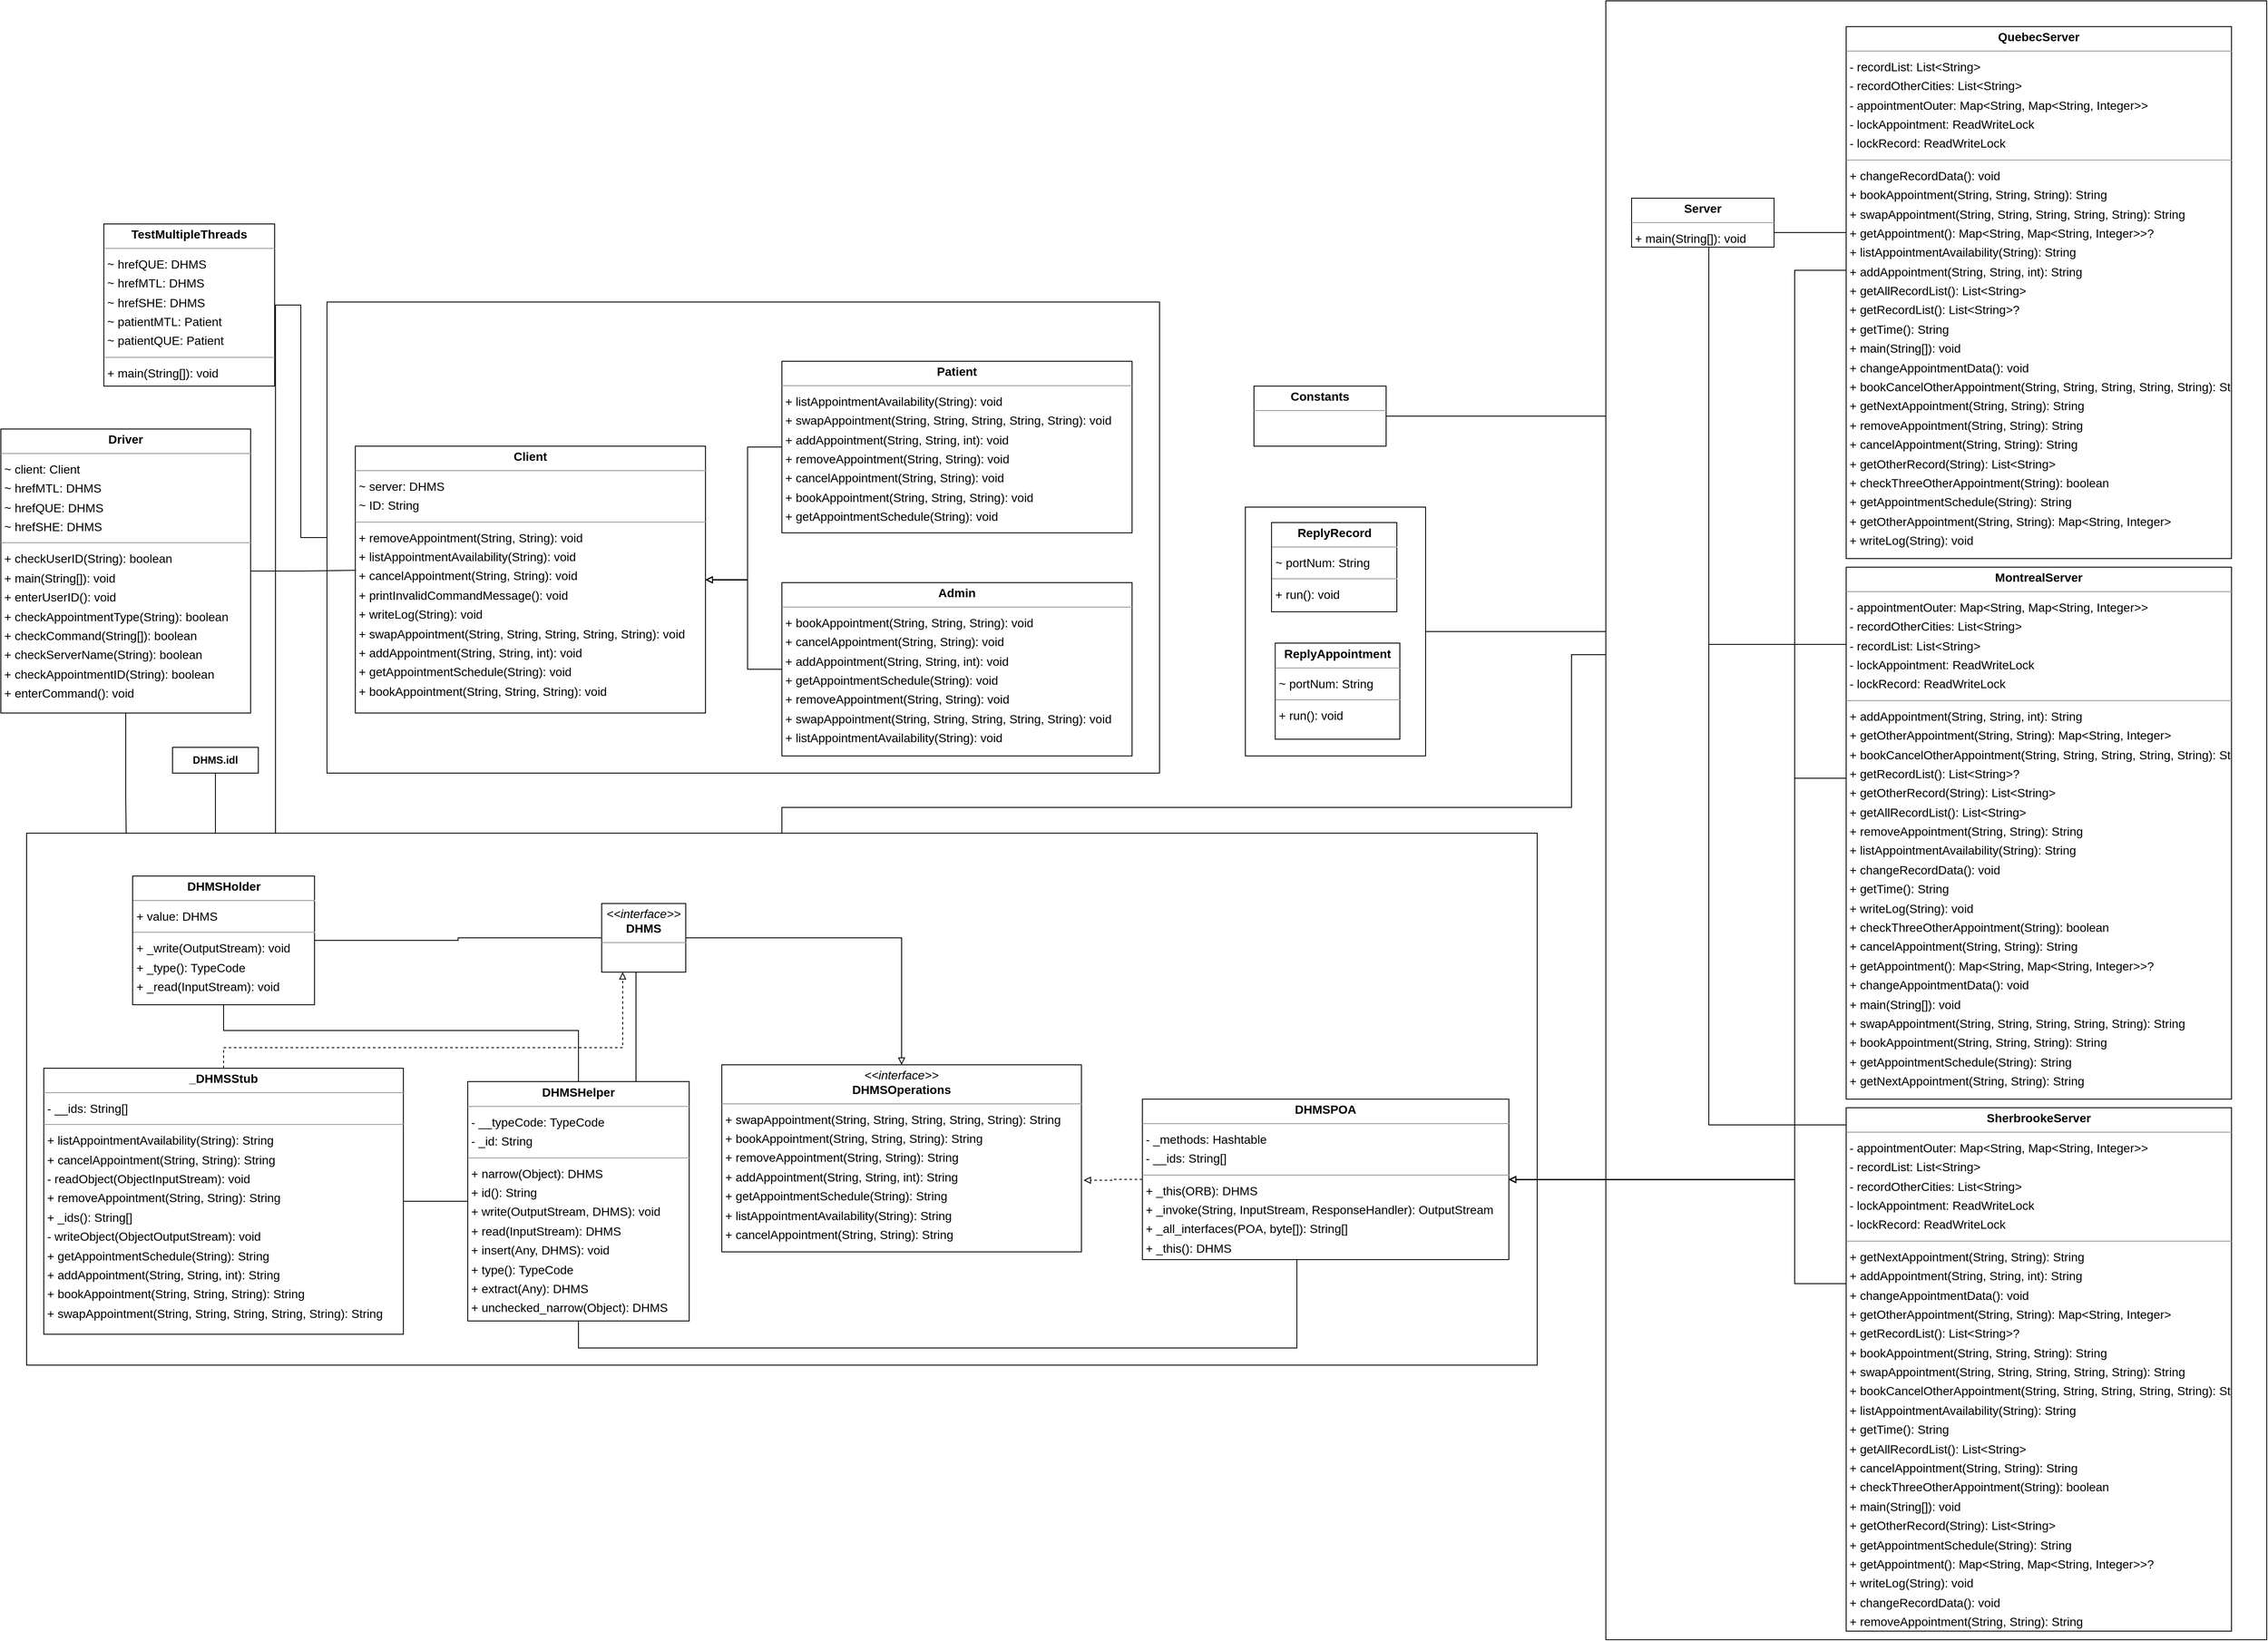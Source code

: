 <mxfile version="16.4.0" type="device"><diagram id="8j2twFAvxU2nmPBrxbak" name="Page-1"><mxGraphModel dx="2254" dy="1381" grid="1" gridSize="10" guides="1" tooltips="1" connect="1" arrows="1" fold="1" page="0" pageScale="1" pageWidth="827" pageHeight="1169" background="none" math="0" shadow="0"><root><mxCell id="0"/><mxCell id="1" parent="0"/><mxCell id="OotrBmsqUo1pVsnrVpW--10" value="" style="rounded=0;whiteSpace=wrap;html=1;" parent="1" vertex="1"><mxGeometry x="830" y="480" width="210" height="290" as="geometry"/></mxCell><mxCell id="OotrBmsqUo1pVsnrVpW--28" style="edgeStyle=orthogonalEdgeStyle;rounded=0;orthogonalLoop=1;jettySize=auto;html=1;entryX=1;entryY=0.5;entryDx=0;entryDy=0;endArrow=none;endFill=0;strokeColor=#000000;" parent="1" source="OotrBmsqUo1pVsnrVpW--12" target="OotrBmsqUo1pVsnrVpW--10" edge="1"><mxGeometry relative="1" as="geometry"><Array as="points"><mxPoint x="1200" y="625"/><mxPoint x="1200" y="625"/></Array></mxGeometry></mxCell><mxCell id="OotrBmsqUo1pVsnrVpW--29" style="edgeStyle=orthogonalEdgeStyle;rounded=0;orthogonalLoop=1;jettySize=auto;html=1;entryX=1;entryY=0.5;entryDx=0;entryDy=0;endArrow=none;endFill=0;strokeColor=#000000;" parent="1" source="OotrBmsqUo1pVsnrVpW--12" target="node6" edge="1"><mxGeometry relative="1" as="geometry"><Array as="points"><mxPoint x="1170" y="374"/><mxPoint x="1170" y="374"/></Array></mxGeometry></mxCell><mxCell id="OotrBmsqUo1pVsnrVpW--12" value="" style="rounded=0;whiteSpace=wrap;html=1;" parent="1" vertex="1"><mxGeometry x="1250" y="-110" width="770" height="1910" as="geometry"/></mxCell><mxCell id="OotrBmsqUo1pVsnrVpW--27" style="edgeStyle=orthogonalEdgeStyle;rounded=0;orthogonalLoop=1;jettySize=auto;html=1;entryX=0;entryY=0.421;entryDx=0;entryDy=0;entryPerimeter=0;endArrow=none;endFill=0;strokeColor=#000000;" parent="1" source="OotrBmsqUo1pVsnrVpW--9" target="OotrBmsqUo1pVsnrVpW--12" edge="1"><mxGeometry relative="1" as="geometry"><Array as="points"><mxPoint x="290" y="830"/><mxPoint x="1210" y="830"/><mxPoint x="1210" y="652"/></Array></mxGeometry></mxCell><mxCell id="OotrBmsqUo1pVsnrVpW--9" value="" style="rounded=0;whiteSpace=wrap;html=1;" parent="1" vertex="1"><mxGeometry x="-590" y="860" width="1760" height="620" as="geometry"/></mxCell><mxCell id="OotrBmsqUo1pVsnrVpW--1" value="" style="rounded=0;whiteSpace=wrap;html=1;" parent="1" vertex="1"><mxGeometry x="-240" y="241" width="970" height="549" as="geometry"/></mxCell><mxCell id="OotrBmsqUo1pVsnrVpW--25" style="edgeStyle=orthogonalEdgeStyle;rounded=0;orthogonalLoop=1;jettySize=auto;html=1;endArrow=block;endFill=0;strokeColor=#000000;entryX=1;entryY=0.5;entryDx=0;entryDy=0;" parent="1" source="node10" target="node0" edge="1"><mxGeometry relative="1" as="geometry"><mxPoint x="200" y="560.0" as="targetPoint"/><Array as="points"><mxPoint x="250" y="669"/><mxPoint x="250" y="565"/></Array></mxGeometry></mxCell><mxCell id="node10" value="&lt;p style=&quot;margin:0px;margin-top:4px;text-align:center;&quot;&gt;&lt;b&gt;Admin&lt;/b&gt;&lt;/p&gt;&lt;hr size=&quot;1&quot;/&gt;&lt;p style=&quot;margin:0 0 0 4px;line-height:1.6;&quot;&gt;+ bookAppointment(String, String, String): void&lt;br/&gt;+ cancelAppointment(String, String): void&lt;br/&gt;+ addAppointment(String, String, int): void&lt;br/&gt;+ getAppointmentSchedule(String): void&lt;br/&gt;+ removeAppointment(String, String): void&lt;br/&gt;+ swapAppointment(String, String, String, String, String): void&lt;br/&gt;+ listAppointmentAvailability(String): void&lt;/p&gt;" style="verticalAlign=top;align=left;overflow=fill;fontSize=14;fontFamily=Helvetica;html=1;rounded=0;shadow=0;comic=0;labelBackgroundColor=none;strokeWidth=1;" parent="1" vertex="1"><mxGeometry x="290" y="568" width="408" height="202" as="geometry"/></mxCell><mxCell id="node0" value="&lt;p style=&quot;margin:0px;margin-top:4px;text-align:center;&quot;&gt;&lt;b&gt;Client&lt;/b&gt;&lt;/p&gt;&lt;hr size=&quot;1&quot;/&gt;&lt;p style=&quot;margin:0 0 0 4px;line-height:1.6;&quot;&gt;~ server: DHMS&lt;br/&gt;~ ID: String&lt;/p&gt;&lt;hr size=&quot;1&quot;/&gt;&lt;p style=&quot;margin:0 0 0 4px;line-height:1.6;&quot;&gt;+ removeAppointment(String, String): void&lt;br/&gt;+ listAppointmentAvailability(String): void&lt;br/&gt;+ cancelAppointment(String, String): void&lt;br/&gt;+ printInvalidCommandMessage(): void&lt;br/&gt;+ writeLog(String): void&lt;br/&gt;+ swapAppointment(String, String, String, String, String): void&lt;br/&gt;+ addAppointment(String, String, int): void&lt;br/&gt;+ getAppointmentSchedule(String): void&lt;br/&gt;+ bookAppointment(String, String, String): void&lt;/p&gt;" style="verticalAlign=top;align=left;overflow=fill;fontSize=14;fontFamily=Helvetica;html=1;rounded=0;shadow=0;comic=0;labelBackgroundColor=none;strokeWidth=1;" parent="1" vertex="1"><mxGeometry x="-207" y="409" width="408" height="311" as="geometry"/></mxCell><mxCell id="OotrBmsqUo1pVsnrVpW--15" style="edgeStyle=orthogonalEdgeStyle;rounded=0;orthogonalLoop=1;jettySize=auto;html=1;endArrow=block;endFill=0;" parent="1" source="node8" target="node2" edge="1"><mxGeometry relative="1" as="geometry"/></mxCell><mxCell id="node8" value="&lt;p style=&quot;margin:0px;margin-top:4px;text-align:center;&quot;&gt;&lt;i&gt;&amp;lt;&amp;lt;interface&amp;gt;&amp;gt;&lt;/i&gt;&lt;br/&gt;&lt;b&gt;DHMS&lt;/b&gt;&lt;/p&gt;&lt;hr size=&quot;1&quot;/&gt;" style="verticalAlign=top;align=left;overflow=fill;fontSize=14;fontFamily=Helvetica;html=1;rounded=0;shadow=0;comic=0;labelBackgroundColor=none;strokeWidth=1;" parent="1" vertex="1"><mxGeometry x="80" y="942" width="98" height="80" as="geometry"/></mxCell><mxCell id="OotrBmsqUo1pVsnrVpW--20" style="edgeStyle=orthogonalEdgeStyle;rounded=0;orthogonalLoop=1;jettySize=auto;html=1;endArrow=none;endFill=0;" parent="1" source="node12" target="node1" edge="1"><mxGeometry relative="1" as="geometry"><Array as="points"><mxPoint x="53" y="1460"/><mxPoint x="890" y="1460"/></Array></mxGeometry></mxCell><mxCell id="OotrBmsqUo1pVsnrVpW--21" style="edgeStyle=orthogonalEdgeStyle;rounded=0;orthogonalLoop=1;jettySize=auto;html=1;endArrow=none;endFill=0;" parent="1" source="node12" target="node8" edge="1"><mxGeometry relative="1" as="geometry"><Array as="points"><mxPoint x="120" y="1040"/><mxPoint x="120" y="1040"/></Array></mxGeometry></mxCell><mxCell id="node12" value="&lt;p style=&quot;margin:0px;margin-top:4px;text-align:center;&quot;&gt;&lt;b&gt;DHMSHelper&lt;/b&gt;&lt;/p&gt;&lt;hr size=&quot;1&quot;/&gt;&lt;p style=&quot;margin:0 0 0 4px;line-height:1.6;&quot;&gt;- __typeCode: TypeCode&lt;br/&gt;- _id: String&lt;/p&gt;&lt;hr size=&quot;1&quot;/&gt;&lt;p style=&quot;margin:0 0 0 4px;line-height:1.6;&quot;&gt;+ narrow(Object): DHMS&lt;br/&gt;+ id(): String&lt;br/&gt;+ write(OutputStream, DHMS): void&lt;br/&gt;+ read(InputStream): DHMS&lt;br/&gt;+ insert(Any, DHMS): void&lt;br/&gt;+ type(): TypeCode&lt;br/&gt;+ extract(Any): DHMS&lt;br/&gt;+ unchecked_narrow(Object): DHMS&lt;/p&gt;" style="verticalAlign=top;align=left;overflow=fill;fontSize=14;fontFamily=Helvetica;html=1;rounded=0;shadow=0;comic=0;labelBackgroundColor=none;strokeWidth=1;" parent="1" vertex="1"><mxGeometry x="-76" y="1149.5" width="258" height="279" as="geometry"/></mxCell><mxCell id="OotrBmsqUo1pVsnrVpW--17" style="edgeStyle=orthogonalEdgeStyle;rounded=0;orthogonalLoop=1;jettySize=auto;html=1;entryX=0;entryY=0.5;entryDx=0;entryDy=0;endArrow=none;endFill=0;" parent="1" source="node9" target="node8" edge="1"><mxGeometry relative="1" as="geometry"/></mxCell><mxCell id="OotrBmsqUo1pVsnrVpW--18" style="edgeStyle=orthogonalEdgeStyle;rounded=0;orthogonalLoop=1;jettySize=auto;html=1;endArrow=none;endFill=0;exitX=0.5;exitY=1;exitDx=0;exitDy=0;" parent="1" source="node9" edge="1"><mxGeometry relative="1" as="geometry"><mxPoint x="53" y="1150" as="targetPoint"/><Array as="points"><mxPoint x="-360" y="1090"/><mxPoint x="53" y="1090"/></Array></mxGeometry></mxCell><mxCell id="node9" value="&lt;p style=&quot;margin:0px;margin-top:4px;text-align:center;&quot;&gt;&lt;b&gt;DHMSHolder&lt;/b&gt;&lt;/p&gt;&lt;hr size=&quot;1&quot;/&gt;&lt;p style=&quot;margin:0 0 0 4px;line-height:1.6;&quot;&gt;+ value: DHMS&lt;/p&gt;&lt;hr size=&quot;1&quot;/&gt;&lt;p style=&quot;margin:0 0 0 4px;line-height:1.6;&quot;&gt;+ _write(OutputStream): void&lt;br/&gt;+ _type(): TypeCode&lt;br/&gt;+ _read(InputStream): void&lt;/p&gt;" style="verticalAlign=top;align=left;overflow=fill;fontSize=14;fontFamily=Helvetica;html=1;rounded=0;shadow=0;comic=0;labelBackgroundColor=none;strokeWidth=1;" parent="1" vertex="1"><mxGeometry x="-466.5" y="910" width="212" height="150" as="geometry"/></mxCell><mxCell id="node2" value="&lt;p style=&quot;margin:0px;margin-top:4px;text-align:center;&quot;&gt;&lt;i&gt;&amp;lt;&amp;lt;interface&amp;gt;&amp;gt;&lt;/i&gt;&lt;br/&gt;&lt;b&gt;DHMSOperations&lt;/b&gt;&lt;/p&gt;&lt;hr size=&quot;1&quot;/&gt;&lt;p style=&quot;margin:0 0 0 4px;line-height:1.6;&quot;&gt;+ swapAppointment(String, String, String, String, String): String&lt;br/&gt;+ bookAppointment(String, String, String): String&lt;br/&gt;+ removeAppointment(String, String): String&lt;br/&gt;+ addAppointment(String, String, int): String&lt;br/&gt;+ getAppointmentSchedule(String): String&lt;br/&gt;+ listAppointmentAvailability(String): String&lt;br/&gt;+ cancelAppointment(String, String): String&lt;/p&gt;" style="verticalAlign=top;align=left;overflow=fill;fontSize=14;fontFamily=Helvetica;html=1;rounded=0;shadow=0;comic=0;labelBackgroundColor=none;strokeWidth=1;" parent="1" vertex="1"><mxGeometry x="220" y="1130" width="419" height="218" as="geometry"/></mxCell><mxCell id="OotrBmsqUo1pVsnrVpW--22" style="edgeStyle=orthogonalEdgeStyle;rounded=0;orthogonalLoop=1;jettySize=auto;html=1;endArrow=none;endFill=0;" parent="1" source="node15" target="OotrBmsqUo1pVsnrVpW--9" edge="1"><mxGeometry relative="1" as="geometry"><Array as="points"><mxPoint x="-474" y="820"/><mxPoint x="-474" y="820"/></Array></mxGeometry></mxCell><mxCell id="OotrBmsqUo1pVsnrVpW--23" style="edgeStyle=orthogonalEdgeStyle;rounded=0;orthogonalLoop=1;jettySize=auto;html=1;entryX=0.002;entryY=0.465;entryDx=0;entryDy=0;entryPerimeter=0;endArrow=none;endFill=0;" parent="1" source="node15" target="node0" edge="1"><mxGeometry relative="1" as="geometry"/></mxCell><mxCell id="node15" value="&lt;p style=&quot;margin:0px;margin-top:4px;text-align:center;&quot;&gt;&lt;b&gt;Driver&lt;/b&gt;&lt;/p&gt;&lt;hr size=&quot;1&quot;/&gt;&lt;p style=&quot;margin:0 0 0 4px;line-height:1.6;&quot;&gt;~ client: Client&lt;br/&gt;~ hrefMTL: DHMS&lt;br/&gt;~ hrefQUE: DHMS&lt;br/&gt;~ hrefSHE: DHMS&lt;/p&gt;&lt;hr size=&quot;1&quot;/&gt;&lt;p style=&quot;margin:0 0 0 4px;line-height:1.6;&quot;&gt;+ checkUserID(String): boolean&lt;br/&gt;+ main(String[]): void&lt;br/&gt;+ enterUserID(): void&lt;br/&gt;+ checkAppointmentType(String): boolean&lt;br/&gt;+ checkCommand(String[]): boolean&lt;br/&gt;+ checkServerName(String): boolean&lt;br/&gt;+ checkAppointmentID(String): boolean&lt;br/&gt;+ enterCommand(): void&lt;/p&gt;" style="verticalAlign=top;align=left;overflow=fill;fontSize=14;fontFamily=Helvetica;html=1;rounded=0;shadow=0;comic=0;labelBackgroundColor=none;strokeWidth=1;" parent="1" vertex="1"><mxGeometry x="-620" y="389" width="291" height="331" as="geometry"/></mxCell><mxCell id="OotrBmsqUo1pVsnrVpW--31" style="edgeStyle=orthogonalEdgeStyle;rounded=0;orthogonalLoop=1;jettySize=auto;html=1;endArrow=block;endFill=0;strokeColor=#000000;entryX=1;entryY=0.5;entryDx=0;entryDy=0;" parent="1" source="node14" target="node1" edge="1"><mxGeometry relative="1" as="geometry"><mxPoint x="1170" y="1270" as="targetPoint"/><Array as="points"><mxPoint x="1470" y="796"/><mxPoint x="1470" y="1264"/></Array></mxGeometry></mxCell><mxCell id="node14" value="&lt;p style=&quot;margin: 0px ; margin-top: 4px ; text-align: center&quot;&gt;&lt;b&gt;MontrealServer&lt;/b&gt;&lt;/p&gt;&lt;hr size=&quot;1&quot;&gt;&lt;p style=&quot;margin: 0 0 0 4px ; line-height: 1.6&quot;&gt;- appointmentOuter: Map&amp;lt;String, Map&amp;lt;String, Integer&amp;gt;&amp;gt;&lt;br&gt;- recordOtherCities: List&amp;lt;String&amp;gt;&lt;br&gt;- recordList: List&amp;lt;String&amp;gt;&lt;/p&gt;&lt;p style=&quot;margin: 0px 0px 0px 4px ; line-height: 1.6&quot;&gt;- lockAppointment: ReadWriteLock&lt;/p&gt;&lt;p style=&quot;margin: 0px 0px 0px 4px ; line-height: 1.6&quot;&gt;- lockRecord: ReadWriteLock&lt;/p&gt;&lt;hr size=&quot;1&quot;&gt;&lt;p style=&quot;margin: 0 0 0 4px ; line-height: 1.6&quot;&gt;+ addAppointment(String, String, int): String&lt;br&gt;+ getOtherAppointment(String, String): Map&amp;lt;String, Integer&amp;gt;&lt;br&gt;+ bookCancelOtherAppointment(String, String, String, String, String): String&lt;br&gt;+ getRecordList(): List&amp;lt;String&amp;gt;?&lt;br&gt;+ getOtherRecord(String): List&amp;lt;String&amp;gt;&lt;br&gt;+ getAllRecordList(): List&amp;lt;String&amp;gt;&lt;br&gt;+ removeAppointment(String, String): String&lt;br&gt;+ listAppointmentAvailability(String): String&lt;br&gt;+ changeRecordData(): void&lt;br&gt;+ getTime(): String&lt;br&gt;+ writeLog(String): void&lt;br&gt;+ checkThreeOtherAppointment(String): boolean&lt;br&gt;+ cancelAppointment(String, String): String&lt;br&gt;+ getAppointment(): Map&amp;lt;String, Map&amp;lt;String, Integer&amp;gt;&amp;gt;?&lt;br&gt;+ changeAppointmentData(): void&lt;br&gt;+ main(String[]): void&lt;br&gt;+ swapAppointment(String, String, String, String, String): String&lt;br&gt;+ bookAppointment(String, String, String): String&lt;br&gt;+ getAppointmentSchedule(String): String&lt;br&gt;+ getNextAppointment(String, String): String&lt;/p&gt;" style="verticalAlign=top;align=left;overflow=fill;fontSize=14;fontFamily=Helvetica;html=1;rounded=0;shadow=0;comic=0;labelBackgroundColor=none;strokeWidth=1;" parent="1" vertex="1"><mxGeometry x="1530" y="550" width="449" height="620" as="geometry"/></mxCell><mxCell id="OotrBmsqUo1pVsnrVpW--24" style="edgeStyle=orthogonalEdgeStyle;rounded=0;orthogonalLoop=1;jettySize=auto;html=1;endArrow=block;endFill=0;strokeColor=#000000;" parent="1" source="node16" target="node0" edge="1"><mxGeometry relative="1" as="geometry"><Array as="points"><mxPoint x="250" y="410"/><mxPoint x="250" y="565"/></Array></mxGeometry></mxCell><mxCell id="node16" value="&lt;p style=&quot;margin:0px;margin-top:4px;text-align:center;&quot;&gt;&lt;b&gt;Patient&lt;/b&gt;&lt;/p&gt;&lt;hr size=&quot;1&quot;/&gt;&lt;p style=&quot;margin:0 0 0 4px;line-height:1.6;&quot;&gt;+ listAppointmentAvailability(String): void&lt;br/&gt;+ swapAppointment(String, String, String, String, String): void&lt;br/&gt;+ addAppointment(String, String, int): void&lt;br/&gt;+ removeAppointment(String, String): void&lt;br/&gt;+ cancelAppointment(String, String): void&lt;br/&gt;+ bookAppointment(String, String, String): void&lt;br/&gt;+ getAppointmentSchedule(String): void&lt;/p&gt;" style="verticalAlign=top;align=left;overflow=fill;fontSize=14;fontFamily=Helvetica;html=1;rounded=0;shadow=0;comic=0;labelBackgroundColor=none;strokeWidth=1;" parent="1" vertex="1"><mxGeometry x="290" y="310" width="408" height="200" as="geometry"/></mxCell><mxCell id="OotrBmsqUo1pVsnrVpW--30" style="edgeStyle=orthogonalEdgeStyle;rounded=0;orthogonalLoop=1;jettySize=auto;html=1;endArrow=block;endFill=0;strokeColor=#000000;" parent="1" source="node4" target="node1" edge="1"><mxGeometry relative="1" as="geometry"><Array as="points"><mxPoint x="1470" y="204"/><mxPoint x="1470" y="1264"/></Array></mxGeometry></mxCell><mxCell id="node4" value="&lt;p style=&quot;margin: 0px ; margin-top: 4px ; text-align: center&quot;&gt;&lt;b&gt;QuebecServer&lt;/b&gt;&lt;/p&gt;&lt;hr size=&quot;1&quot;&gt;&lt;p style=&quot;margin: 0 0 0 4px ; line-height: 1.6&quot;&gt;- recordList: List&amp;lt;String&amp;gt;&lt;br&gt;- recordOtherCities: List&amp;lt;String&amp;gt;&lt;br&gt;- appointmentOuter: Map&amp;lt;String, Map&amp;lt;String, Integer&amp;gt;&amp;gt;&lt;/p&gt;&lt;p style=&quot;margin: 0 0 0 4px ; line-height: 1.6&quot;&gt;- lockAppointment: ReadWriteLock&lt;/p&gt;&lt;p style=&quot;margin: 0 0 0 4px ; line-height: 1.6&quot;&gt;- lockRecord: ReadWriteLock&lt;/p&gt;&lt;hr size=&quot;1&quot;&gt;&lt;p style=&quot;margin: 0 0 0 4px ; line-height: 1.6&quot;&gt;+ changeRecordData(): void&lt;br&gt;+ bookAppointment(String, String, String): String&lt;br&gt;+ swapAppointment(String, String, String, String, String): String&lt;br&gt;+ getAppointment(): Map&amp;lt;String, Map&amp;lt;String, Integer&amp;gt;&amp;gt;?&lt;br&gt;+ listAppointmentAvailability(String): String&lt;br&gt;+ addAppointment(String, String, int): String&lt;br&gt;+ getAllRecordList(): List&amp;lt;String&amp;gt;&lt;br&gt;+ getRecordList(): List&amp;lt;String&amp;gt;?&lt;br&gt;+ getTime(): String&lt;br&gt;+ main(String[]): void&lt;br&gt;+ changeAppointmentData(): void&lt;br&gt;+ bookCancelOtherAppointment(String, String, String, String, String): String&lt;br&gt;+ getNextAppointment(String, String): String&lt;br&gt;+ removeAppointment(String, String): String&lt;br&gt;+ cancelAppointment(String, String): String&lt;br&gt;+ getOtherRecord(String): List&amp;lt;String&amp;gt;&lt;br&gt;+ checkThreeOtherAppointment(String): boolean&lt;br&gt;+ getAppointmentSchedule(String): String&lt;br&gt;+ getOtherAppointment(String, String): Map&amp;lt;String, Integer&amp;gt;&lt;br&gt;+ writeLog(String): void&lt;/p&gt;" style="verticalAlign=top;align=left;overflow=fill;fontSize=14;fontFamily=Helvetica;html=1;rounded=0;shadow=0;comic=0;labelBackgroundColor=none;strokeWidth=1;" parent="1" vertex="1"><mxGeometry x="1530" y="-80" width="449" height="620" as="geometry"/></mxCell><mxCell id="OotrBmsqUo1pVsnrVpW--32" style="edgeStyle=orthogonalEdgeStyle;rounded=0;orthogonalLoop=1;jettySize=auto;html=1;entryX=1;entryY=0.5;entryDx=0;entryDy=0;endArrow=block;endFill=0;strokeColor=#000000;" parent="1" source="node7" target="node1" edge="1"><mxGeometry relative="1" as="geometry"><Array as="points"><mxPoint x="1470" y="1385"/><mxPoint x="1470" y="1264"/></Array></mxGeometry></mxCell><mxCell id="node7" value="&lt;p style=&quot;margin: 0px ; margin-top: 4px ; text-align: center&quot;&gt;&lt;b&gt;SherbrookeServer&lt;/b&gt;&lt;/p&gt;&lt;hr size=&quot;1&quot;&gt;&lt;p style=&quot;margin: 0 0 0 4px ; line-height: 1.6&quot;&gt;- appointmentOuter: Map&amp;lt;String, Map&amp;lt;String, Integer&amp;gt;&amp;gt;&lt;br&gt;- recordList: List&amp;lt;String&amp;gt;&lt;br&gt;- recordOtherCities: List&amp;lt;String&amp;gt;&lt;/p&gt;&lt;p style=&quot;margin: 0px 0px 0px 4px ; line-height: 1.6&quot;&gt;- lockAppointment: ReadWriteLock&lt;/p&gt;&lt;p style=&quot;margin: 0px 0px 0px 4px ; line-height: 1.6&quot;&gt;- lockRecord: ReadWriteLock&lt;/p&gt;&lt;hr size=&quot;1&quot;&gt;&lt;p style=&quot;margin: 0 0 0 4px ; line-height: 1.6&quot;&gt;+ getNextAppointment(String, String): String&lt;br&gt;+ addAppointment(String, String, int): String&lt;br&gt;+ changeAppointmentData(): void&lt;br&gt;+ getOtherAppointment(String, String): Map&amp;lt;String, Integer&amp;gt;&lt;br&gt;+ getRecordList(): List&amp;lt;String&amp;gt;?&lt;br&gt;+ bookAppointment(String, String, String): String&lt;br&gt;+ swapAppointment(String, String, String, String, String): String&lt;br&gt;+ bookCancelOtherAppointment(String, String, String, String, String): String&lt;br&gt;+ listAppointmentAvailability(String): String&lt;br&gt;+ getTime(): String&lt;br&gt;+ getAllRecordList(): List&amp;lt;String&amp;gt;&lt;br&gt;+ cancelAppointment(String, String): String&lt;br&gt;+ checkThreeOtherAppointment(String): boolean&lt;br&gt;+ main(String[]): void&lt;br&gt;+ getOtherRecord(String): List&amp;lt;String&amp;gt;&lt;br&gt;+ getAppointmentSchedule(String): String&lt;br&gt;+ getAppointment(): Map&amp;lt;String, Map&amp;lt;String, Integer&amp;gt;&amp;gt;?&lt;br&gt;+ writeLog(String): void&lt;br&gt;+ changeRecordData(): void&lt;br&gt;+ removeAppointment(String, String): String&lt;/p&gt;" style="verticalAlign=top;align=left;overflow=fill;fontSize=14;fontFamily=Helvetica;html=1;rounded=0;shadow=0;comic=0;labelBackgroundColor=none;strokeWidth=1;" parent="1" vertex="1"><mxGeometry x="1530" y="1180" width="449" height="610" as="geometry"/></mxCell><mxCell id="OotrBmsqUo1pVsnrVpW--19" style="edgeStyle=orthogonalEdgeStyle;rounded=0;orthogonalLoop=1;jettySize=auto;html=1;endArrow=none;endFill=0;" parent="1" source="node3" target="node12" edge="1"><mxGeometry relative="1" as="geometry"/></mxCell><mxCell id="OotrBmsqUo1pVsnrVpW--40" style="edgeStyle=orthogonalEdgeStyle;rounded=0;orthogonalLoop=1;jettySize=auto;html=1;entryX=0.25;entryY=1;entryDx=0;entryDy=0;endArrow=block;endFill=0;strokeColor=#000000;dashed=1;" parent="1" source="node3" target="node8" edge="1"><mxGeometry relative="1" as="geometry"><Array as="points"><mxPoint x="-360" y="1110"/><mxPoint x="105" y="1110"/></Array></mxGeometry></mxCell><mxCell id="node3" value="&lt;p style=&quot;margin:0px;margin-top:4px;text-align:center;&quot;&gt;&lt;b&gt;_DHMSStub&lt;/b&gt;&lt;/p&gt;&lt;hr size=&quot;1&quot;/&gt;&lt;p style=&quot;margin:0 0 0 4px;line-height:1.6;&quot;&gt;- __ids: String[]&lt;/p&gt;&lt;hr size=&quot;1&quot;/&gt;&lt;p style=&quot;margin:0 0 0 4px;line-height:1.6;&quot;&gt;+ listAppointmentAvailability(String): String&lt;br/&gt;+ cancelAppointment(String, String): String&lt;br/&gt;- readObject(ObjectInputStream): void&lt;br/&gt;+ removeAppointment(String, String): String&lt;br/&gt;+ _ids(): String[]&lt;br/&gt;- writeObject(ObjectOutputStream): void&lt;br/&gt;+ getAppointmentSchedule(String): String&lt;br/&gt;+ addAppointment(String, String, int): String&lt;br/&gt;+ bookAppointment(String, String, String): String&lt;br/&gt;+ swapAppointment(String, String, String, String, String): String&lt;/p&gt;" style="verticalAlign=top;align=left;overflow=fill;fontSize=14;fontFamily=Helvetica;html=1;rounded=0;shadow=0;comic=0;labelBackgroundColor=none;strokeWidth=1;" parent="1" vertex="1"><mxGeometry x="-570" y="1134" width="419" height="310" as="geometry"/></mxCell><mxCell id="OotrBmsqUo1pVsnrVpW--16" style="edgeStyle=orthogonalEdgeStyle;rounded=0;orthogonalLoop=1;jettySize=auto;html=1;entryX=1.006;entryY=0.617;entryDx=0;entryDy=0;entryPerimeter=0;endArrow=block;endFill=0;dashed=1;" parent="1" source="node1" target="node2" edge="1"><mxGeometry relative="1" as="geometry"/></mxCell><mxCell id="node1" value="&lt;p style=&quot;margin:0px;margin-top:4px;text-align:center;&quot;&gt;&lt;b&gt;DHMSPOA&lt;/b&gt;&lt;/p&gt;&lt;hr size=&quot;1&quot;/&gt;&lt;p style=&quot;margin:0 0 0 4px;line-height:1.6;&quot;&gt;- _methods: Hashtable&lt;br/&gt;- __ids: String[]&lt;/p&gt;&lt;hr size=&quot;1&quot;/&gt;&lt;p style=&quot;margin:0 0 0 4px;line-height:1.6;&quot;&gt;+ _this(ORB): DHMS&lt;br/&gt;+ _invoke(String, InputStream, ResponseHandler): OutputStream&lt;br/&gt;+ _all_interfaces(POA, byte[]): String[]&lt;br/&gt;+ _this(): DHMS&lt;/p&gt;" style="verticalAlign=top;align=left;overflow=fill;fontSize=14;fontFamily=Helvetica;html=1;rounded=0;shadow=0;comic=0;labelBackgroundColor=none;strokeWidth=1;" parent="1" vertex="1"><mxGeometry x="710" y="1170" width="427" height="187" as="geometry"/></mxCell><mxCell id="OotrBmsqUo1pVsnrVpW--33" style="edgeStyle=orthogonalEdgeStyle;rounded=0;orthogonalLoop=1;jettySize=auto;html=1;endArrow=none;endFill=0;strokeColor=#000000;" parent="1" source="node13" target="node4" edge="1"><mxGeometry relative="1" as="geometry"><Array as="points"><mxPoint x="1470" y="160"/><mxPoint x="1470" y="160"/></Array></mxGeometry></mxCell><mxCell id="OotrBmsqUo1pVsnrVpW--34" style="edgeStyle=orthogonalEdgeStyle;rounded=0;orthogonalLoop=1;jettySize=auto;html=1;endArrow=none;endFill=0;strokeColor=#000000;" parent="1" source="node13" target="node14" edge="1"><mxGeometry relative="1" as="geometry"><Array as="points"><mxPoint x="1370" y="640"/></Array></mxGeometry></mxCell><mxCell id="OotrBmsqUo1pVsnrVpW--35" style="edgeStyle=orthogonalEdgeStyle;rounded=0;orthogonalLoop=1;jettySize=auto;html=1;endArrow=none;endFill=0;strokeColor=#000000;" parent="1" source="node13" target="node7" edge="1"><mxGeometry relative="1" as="geometry"><Array as="points"><mxPoint x="1370" y="1200"/></Array></mxGeometry></mxCell><mxCell id="node13" value="&lt;p style=&quot;margin:0px;margin-top:4px;text-align:center;&quot;&gt;&lt;b&gt;Server&lt;/b&gt;&lt;/p&gt;&lt;hr size=&quot;1&quot;/&gt;&lt;p style=&quot;margin:0 0 0 4px;line-height:1.6;&quot;&gt;+ main(String[]): void&lt;/p&gt;" style="verticalAlign=top;align=left;overflow=fill;fontSize=14;fontFamily=Helvetica;html=1;rounded=0;shadow=0;comic=0;labelBackgroundColor=none;strokeWidth=1;" parent="1" vertex="1"><mxGeometry x="1280" y="120" width="166" height="57" as="geometry"/></mxCell><mxCell id="node11" value="&lt;p style=&quot;margin:0px;margin-top:4px;text-align:center;&quot;&gt;&lt;b&gt;ReplyRecord&lt;/b&gt;&lt;/p&gt;&lt;hr size=&quot;1&quot;/&gt;&lt;p style=&quot;margin:0 0 0 4px;line-height:1.6;&quot;&gt;~ portNum: String&lt;/p&gt;&lt;hr size=&quot;1&quot;/&gt;&lt;p style=&quot;margin:0 0 0 4px;line-height:1.6;&quot;&gt;+ run(): void&lt;/p&gt;" style="verticalAlign=top;align=left;overflow=fill;fontSize=14;fontFamily=Helvetica;html=1;rounded=0;shadow=0;comic=0;labelBackgroundColor=none;strokeWidth=1;" parent="1" vertex="1"><mxGeometry x="860.5" y="498" width="146" height="104" as="geometry"/></mxCell><mxCell id="node6" value="&lt;p style=&quot;margin: 0px ; margin-top: 4px ; text-align: center&quot;&gt;&lt;b&gt;Constants&lt;/b&gt;&lt;/p&gt;&lt;hr size=&quot;1&quot;&gt;&lt;p style=&quot;margin: 0 0 0 4px ; line-height: 1.6&quot;&gt;&lt;br&gt;&lt;/p&gt;" style="verticalAlign=top;align=left;overflow=fill;fontSize=14;fontFamily=Helvetica;html=1;rounded=0;shadow=0;comic=0;labelBackgroundColor=none;strokeWidth=1;" parent="1" vertex="1"><mxGeometry x="840" y="339" width="154" height="70" as="geometry"/></mxCell><mxCell id="node5" value="&lt;p style=&quot;margin:0px;margin-top:4px;text-align:center;&quot;&gt;&lt;b&gt;ReplyAppointment&lt;/b&gt;&lt;/p&gt;&lt;hr size=&quot;1&quot;/&gt;&lt;p style=&quot;margin:0 0 0 4px;line-height:1.6;&quot;&gt;~ portNum: String&lt;/p&gt;&lt;hr size=&quot;1&quot;/&gt;&lt;p style=&quot;margin:0 0 0 4px;line-height:1.6;&quot;&gt;+ run(): void&lt;/p&gt;" style="verticalAlign=top;align=left;overflow=fill;fontSize=14;fontFamily=Helvetica;html=1;rounded=0;shadow=0;comic=0;labelBackgroundColor=none;strokeWidth=1;" parent="1" vertex="1"><mxGeometry x="864.75" y="638.5" width="145.25" height="112" as="geometry"/></mxCell><mxCell id="OotrBmsqUo1pVsnrVpW--36" value="" style="rounded=0;whiteSpace=wrap;html=1;" parent="1" vertex="1"><mxGeometry x="-420" y="760" width="100" height="30" as="geometry"/></mxCell><mxCell id="OotrBmsqUo1pVsnrVpW--39" style="edgeStyle=orthogonalEdgeStyle;rounded=0;orthogonalLoop=1;jettySize=auto;html=1;entryX=0.125;entryY=0;entryDx=0;entryDy=0;entryPerimeter=0;endArrow=none;endFill=0;strokeColor=#000000;" parent="1" source="OotrBmsqUo1pVsnrVpW--37" target="OotrBmsqUo1pVsnrVpW--9" edge="1"><mxGeometry relative="1" as="geometry"/></mxCell><mxCell id="OotrBmsqUo1pVsnrVpW--37" value="&lt;b&gt;DHMS.idl&lt;/b&gt;" style="text;html=1;strokeColor=none;fillColor=none;align=center;verticalAlign=middle;whiteSpace=wrap;rounded=0;" parent="1" vertex="1"><mxGeometry x="-400" y="760" width="60" height="30" as="geometry"/></mxCell><mxCell id="Wa9lEuTif1BvQf3QZV6z-2" style="edgeStyle=orthogonalEdgeStyle;rounded=0;orthogonalLoop=1;jettySize=auto;html=1;endArrow=none;endFill=0;" edge="1" parent="1" source="Wa9lEuTif1BvQf3QZV6z-1"><mxGeometry relative="1" as="geometry"><mxPoint x="-290" y="860" as="targetPoint"/><Array as="points"><mxPoint x="-300" y="245"/><mxPoint x="-300" y="860"/></Array></mxGeometry></mxCell><mxCell id="Wa9lEuTif1BvQf3QZV6z-4" style="edgeStyle=orthogonalEdgeStyle;rounded=0;orthogonalLoop=1;jettySize=auto;html=1;endArrow=none;endFill=0;" edge="1" parent="1" source="Wa9lEuTif1BvQf3QZV6z-1" target="OotrBmsqUo1pVsnrVpW--1"><mxGeometry relative="1" as="geometry"/></mxCell><mxCell id="Wa9lEuTif1BvQf3QZV6z-1" value="&lt;p style=&quot;margin:0px;margin-top:4px;text-align:center;&quot;&gt;&lt;b&gt;TestMultipleThreads&lt;/b&gt;&lt;/p&gt;&lt;hr size=&quot;1&quot;/&gt;&lt;p style=&quot;margin:0 0 0 4px;line-height:1.6;&quot;&gt;~ hrefQUE: DHMS&lt;br/&gt;~ hrefMTL: DHMS&lt;br/&gt;~ hrefSHE: DHMS&lt;br/&gt;~ patientMTL: Patient&lt;br/&gt;~ patientQUE: Patient&lt;/p&gt;&lt;hr size=&quot;1&quot;/&gt;&lt;p style=&quot;margin:0 0 0 4px;line-height:1.6;&quot;&gt;+ main(String[]): void&lt;/p&gt;" style="verticalAlign=top;align=left;overflow=fill;fontSize=14;fontFamily=Helvetica;html=1;rounded=0;shadow=0;comic=0;labelBackgroundColor=none;strokeWidth=1;" vertex="1" parent="1"><mxGeometry x="-500" y="150" width="199" height="189" as="geometry"/></mxCell></root></mxGraphModel></diagram></mxfile>